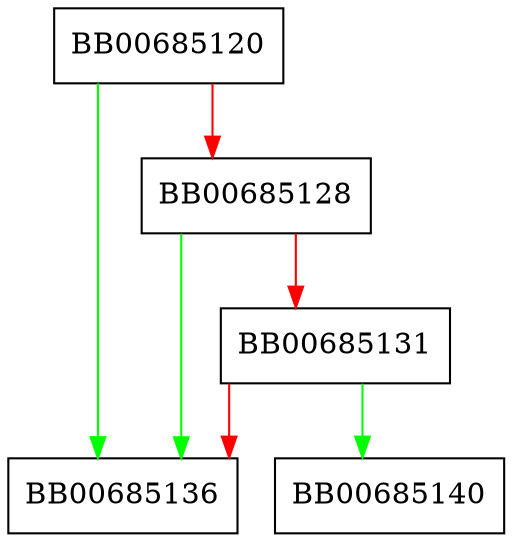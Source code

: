 digraph crl_inf_cb {
  node [shape="box"];
  graph [splines=ortho];
  BB00685120 -> BB00685136 [color="green"];
  BB00685120 -> BB00685128 [color="red"];
  BB00685128 -> BB00685136 [color="green"];
  BB00685128 -> BB00685131 [color="red"];
  BB00685131 -> BB00685140 [color="green"];
  BB00685131 -> BB00685136 [color="red"];
}